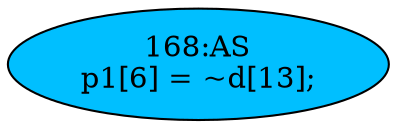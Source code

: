strict digraph "" {
	node [label="\N"];
	"168:AS"	 [ast="<pyverilog.vparser.ast.Assign object at 0x7f40783b45d0>",
		def_var="['p1']",
		fillcolor=deepskyblue,
		label="168:AS
p1[6] = ~d[13];",
		statements="[]",
		style=filled,
		typ=Assign,
		use_var="['d']"];
}
